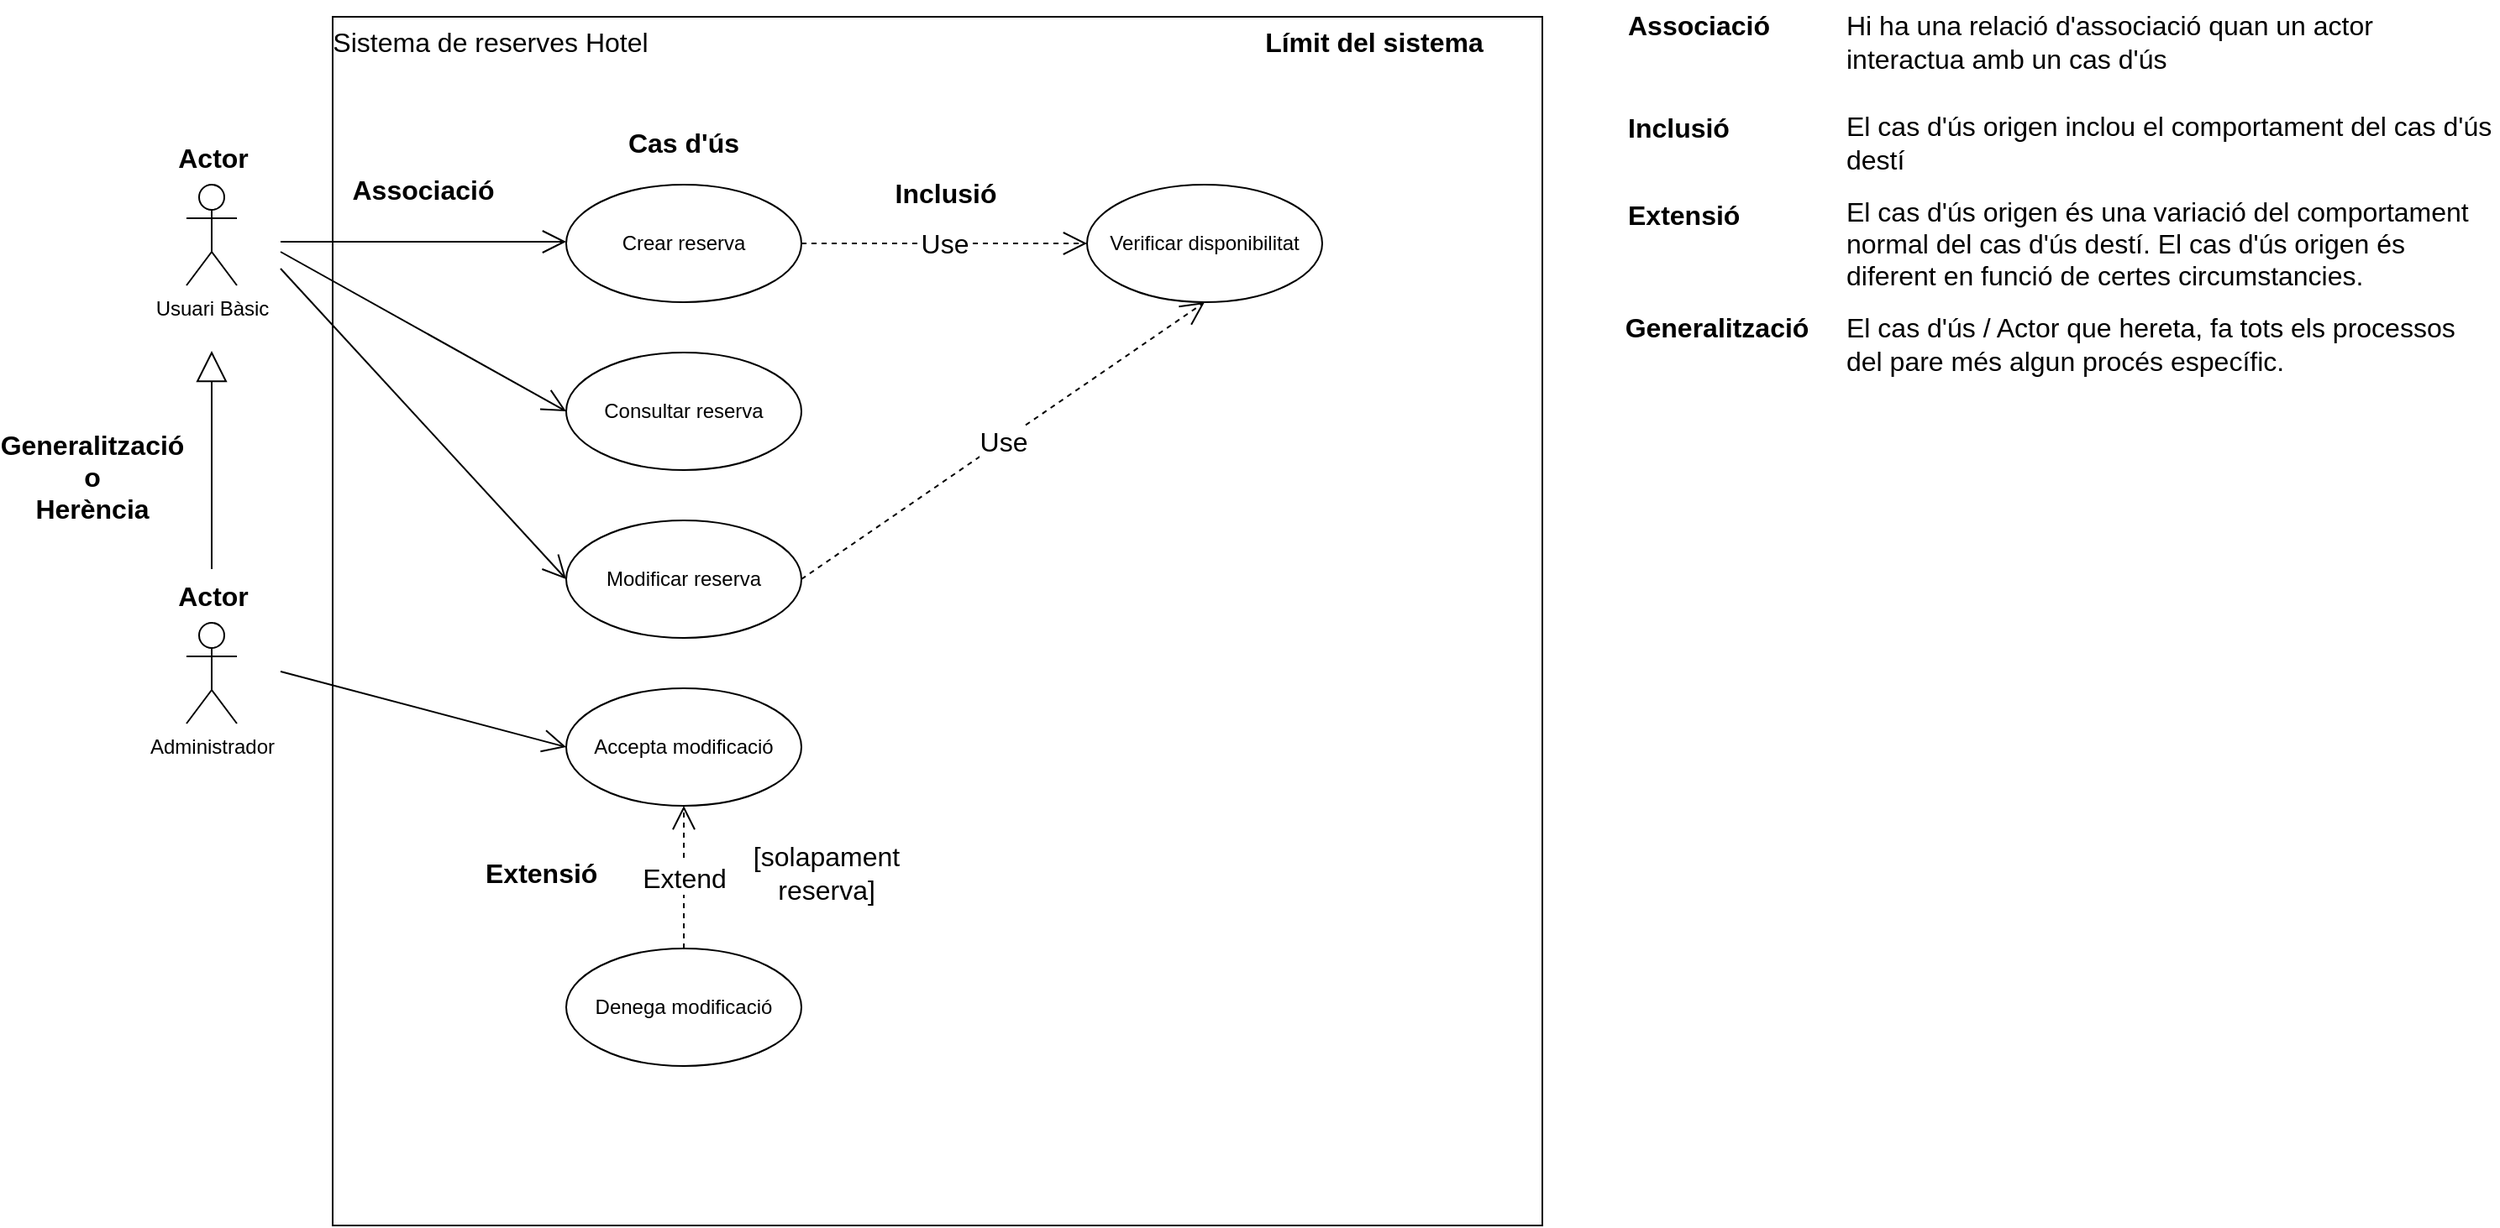 <mxfile version="20.4.1" type="device"><diagram id="D8NpHlz95zWXWExgDa3A" name="Casos d'ús"><mxGraphModel dx="2062" dy="800" grid="1" gridSize="10" guides="1" tooltips="1" connect="1" arrows="1" fold="1" page="1" pageScale="1" pageWidth="827" pageHeight="1169" math="0" shadow="0"><root><mxCell id="0"/><mxCell id="1" parent="0"/><mxCell id="X-TsONlZKvBXIFrD-WgH-1" value="Usuari Bàsic" style="shape=umlActor;verticalLabelPosition=bottom;verticalAlign=top;html=1;outlineConnect=0;" parent="1" vertex="1"><mxGeometry x="194" y="140" width="30" height="60" as="geometry"/></mxCell><mxCell id="X-TsONlZKvBXIFrD-WgH-2" value="" style="whiteSpace=wrap;html=1;aspect=fixed;" parent="1" vertex="1"><mxGeometry x="281" y="40" width="720" height="720" as="geometry"/></mxCell><mxCell id="X-TsONlZKvBXIFrD-WgH-5" value="Administrador" style="shape=umlActor;verticalLabelPosition=bottom;verticalAlign=top;html=1;outlineConnect=0;" parent="1" vertex="1"><mxGeometry x="194" y="401" width="30" height="60" as="geometry"/></mxCell><mxCell id="X-TsONlZKvBXIFrD-WgH-9" value="" style="endArrow=block;endSize=16;endFill=0;html=1;rounded=0;" parent="1" edge="1"><mxGeometry width="160" relative="1" as="geometry"><mxPoint x="209" y="369" as="sourcePoint"/><mxPoint x="209" y="239" as="targetPoint"/></mxGeometry></mxCell><mxCell id="X-TsONlZKvBXIFrD-WgH-10" value="Crear reserva" style="ellipse;whiteSpace=wrap;html=1;" parent="1" vertex="1"><mxGeometry x="420" y="140" width="140" height="70" as="geometry"/></mxCell><mxCell id="X-TsONlZKvBXIFrD-WgH-11" value="Actor" style="text;html=1;strokeColor=none;fillColor=none;align=center;verticalAlign=middle;whiteSpace=wrap;rounded=0;fontStyle=1;fontSize=16;" parent="1" vertex="1"><mxGeometry x="180" y="109" width="60" height="30" as="geometry"/></mxCell><mxCell id="X-TsONlZKvBXIFrD-WgH-12" value="Actor" style="text;html=1;strokeColor=none;fillColor=none;align=center;verticalAlign=middle;whiteSpace=wrap;rounded=0;fontSize=16;fontStyle=1" parent="1" vertex="1"><mxGeometry x="180" y="370" width="60" height="30" as="geometry"/></mxCell><mxCell id="X-TsONlZKvBXIFrD-WgH-13" value="Cas d'ús" style="text;html=1;strokeColor=none;fillColor=none;align=center;verticalAlign=middle;whiteSpace=wrap;rounded=0;fontStyle=1;fontSize=16;" parent="1" vertex="1"><mxGeometry x="435" y="100" width="110" height="30" as="geometry"/></mxCell><mxCell id="X-TsONlZKvBXIFrD-WgH-14" value="Límit del sistema" style="text;html=1;strokeColor=none;fillColor=none;align=center;verticalAlign=middle;whiteSpace=wrap;rounded=0;fontStyle=1;fontSize=16;" parent="1" vertex="1"><mxGeometry x="801" y="40" width="200" height="30" as="geometry"/></mxCell><mxCell id="X-TsONlZKvBXIFrD-WgH-15" value="Sistema de reserves Hotel" style="text;html=1;strokeColor=none;fillColor=none;align=center;verticalAlign=middle;whiteSpace=wrap;rounded=0;fontSize=16;" parent="1" vertex="1"><mxGeometry x="280" y="40" width="190" height="30" as="geometry"/></mxCell><mxCell id="X-TsONlZKvBXIFrD-WgH-16" value="" style="endArrow=open;endFill=1;endSize=12;html=1;rounded=0;fontSize=16;entryX=0;entryY=0.5;entryDx=0;entryDy=0;" parent="1" edge="1"><mxGeometry width="160" relative="1" as="geometry"><mxPoint x="250" y="174" as="sourcePoint"/><mxPoint x="420" y="174" as="targetPoint"/></mxGeometry></mxCell><mxCell id="X-TsONlZKvBXIFrD-WgH-18" value="Associació" style="text;html=1;strokeColor=none;fillColor=none;align=center;verticalAlign=middle;whiteSpace=wrap;rounded=0;fontStyle=1;fontSize=16;" parent="1" vertex="1"><mxGeometry x="280" y="128" width="110" height="30" as="geometry"/></mxCell><mxCell id="X-TsONlZKvBXIFrD-WgH-19" value="Consultar reserva" style="ellipse;whiteSpace=wrap;html=1;" parent="1" vertex="1"><mxGeometry x="420" y="240" width="140" height="70" as="geometry"/></mxCell><mxCell id="X-TsONlZKvBXIFrD-WgH-20" value="Verificar disponibilitat" style="ellipse;whiteSpace=wrap;html=1;" parent="1" vertex="1"><mxGeometry x="730" y="140" width="140" height="70" as="geometry"/></mxCell><mxCell id="X-TsONlZKvBXIFrD-WgH-21" value="Modificar reserva" style="ellipse;whiteSpace=wrap;html=1;" parent="1" vertex="1"><mxGeometry x="420" y="340" width="140" height="70" as="geometry"/></mxCell><mxCell id="X-TsONlZKvBXIFrD-WgH-24" value="Use" style="endArrow=open;endSize=12;dashed=1;html=1;rounded=0;fontSize=16;exitX=1;exitY=0.5;exitDx=0;exitDy=0;entryX=0;entryY=0.5;entryDx=0;entryDy=0;" parent="1" source="X-TsONlZKvBXIFrD-WgH-10" target="X-TsONlZKvBXIFrD-WgH-20" edge="1"><mxGeometry width="160" relative="1" as="geometry"><mxPoint x="450" y="280" as="sourcePoint"/><mxPoint x="610" y="280" as="targetPoint"/></mxGeometry></mxCell><mxCell id="X-TsONlZKvBXIFrD-WgH-25" value="Inclusió" style="text;html=1;strokeColor=none;fillColor=none;align=center;verticalAlign=middle;whiteSpace=wrap;rounded=0;fontStyle=1;fontSize=16;" parent="1" vertex="1"><mxGeometry x="591" y="130" width="110" height="30" as="geometry"/></mxCell><mxCell id="X-TsONlZKvBXIFrD-WgH-26" value="Associació" style="text;html=1;strokeColor=none;fillColor=none;align=left;verticalAlign=middle;whiteSpace=wrap;rounded=0;fontStyle=1;fontSize=16;" parent="1" vertex="1"><mxGeometry x="1050" y="30" width="110" height="30" as="geometry"/></mxCell><mxCell id="X-TsONlZKvBXIFrD-WgH-27" value="Hi ha una relació d'associació quan un actor interactua amb un cas d'ús" style="text;html=1;strokeColor=none;fillColor=none;align=left;verticalAlign=middle;whiteSpace=wrap;rounded=0;fontSize=16;" parent="1" vertex="1"><mxGeometry x="1180" y="40" width="390" height="30" as="geometry"/></mxCell><mxCell id="X-TsONlZKvBXIFrD-WgH-28" value="Inclusió" style="text;html=1;strokeColor=none;fillColor=none;align=left;verticalAlign=middle;whiteSpace=wrap;rounded=0;fontStyle=1;fontSize=16;" parent="1" vertex="1"><mxGeometry x="1050" y="91" width="110" height="30" as="geometry"/></mxCell><mxCell id="X-TsONlZKvBXIFrD-WgH-29" value="El cas d'ús origen inclou el comportament del cas d'ús destí" style="text;html=1;strokeColor=none;fillColor=none;align=left;verticalAlign=middle;whiteSpace=wrap;rounded=0;fontSize=16;" parent="1" vertex="1"><mxGeometry x="1180" y="100" width="390" height="30" as="geometry"/></mxCell><mxCell id="X-TsONlZKvBXIFrD-WgH-30" value="Extensió" style="text;html=1;strokeColor=none;fillColor=none;align=left;verticalAlign=middle;whiteSpace=wrap;rounded=0;fontStyle=1;fontSize=16;" parent="1" vertex="1"><mxGeometry x="1050" y="143" width="110" height="30" as="geometry"/></mxCell><mxCell id="X-TsONlZKvBXIFrD-WgH-31" value="El cas d'ús origen és una variació del comportament normal del cas d'ús destí. El cas d'ús origen és diferent en funció de certes circumstancies." style="text;html=1;strokeColor=none;fillColor=none;align=left;verticalAlign=middle;whiteSpace=wrap;rounded=0;fontSize=16;" parent="1" vertex="1"><mxGeometry x="1180" y="160" width="390" height="30" as="geometry"/></mxCell><mxCell id="X-TsONlZKvBXIFrD-WgH-32" value="" style="endArrow=open;endFill=1;endSize=12;html=1;rounded=0;fontSize=16;entryX=0;entryY=0.5;entryDx=0;entryDy=0;" parent="1" target="X-TsONlZKvBXIFrD-WgH-19" edge="1"><mxGeometry width="160" relative="1" as="geometry"><mxPoint x="250" y="180" as="sourcePoint"/><mxPoint x="430" y="184" as="targetPoint"/></mxGeometry></mxCell><mxCell id="X-TsONlZKvBXIFrD-WgH-33" value="" style="endArrow=open;endFill=1;endSize=12;html=1;rounded=0;fontSize=16;entryX=0;entryY=0.5;entryDx=0;entryDy=0;" parent="1" target="X-TsONlZKvBXIFrD-WgH-21" edge="1"><mxGeometry width="160" relative="1" as="geometry"><mxPoint x="250" y="190" as="sourcePoint"/><mxPoint x="430" y="285" as="targetPoint"/></mxGeometry></mxCell><mxCell id="X-TsONlZKvBXIFrD-WgH-34" value="Accepta modificació" style="ellipse;whiteSpace=wrap;html=1;" parent="1" vertex="1"><mxGeometry x="420" y="440" width="140" height="70" as="geometry"/></mxCell><mxCell id="X-TsONlZKvBXIFrD-WgH-35" value="" style="endArrow=open;endFill=1;endSize=12;html=1;rounded=0;fontSize=16;entryX=0;entryY=0.5;entryDx=0;entryDy=0;" parent="1" target="X-TsONlZKvBXIFrD-WgH-34" edge="1"><mxGeometry width="160" relative="1" as="geometry"><mxPoint x="250" y="430" as="sourcePoint"/><mxPoint x="430" y="385" as="targetPoint"/></mxGeometry></mxCell><mxCell id="X-TsONlZKvBXIFrD-WgH-36" value="Denega modificació" style="ellipse;whiteSpace=wrap;html=1;" parent="1" vertex="1"><mxGeometry x="420" y="595" width="140" height="70" as="geometry"/></mxCell><mxCell id="X-TsONlZKvBXIFrD-WgH-40" value="Extend" style="endArrow=open;endSize=12;dashed=1;html=1;rounded=0;fontSize=16;exitX=0.5;exitY=0;exitDx=0;exitDy=0;entryX=0.5;entryY=1;entryDx=0;entryDy=0;" parent="1" source="X-TsONlZKvBXIFrD-WgH-36" target="X-TsONlZKvBXIFrD-WgH-34" edge="1"><mxGeometry width="160" relative="1" as="geometry"><mxPoint x="450" y="390" as="sourcePoint"/><mxPoint x="610" y="390" as="targetPoint"/></mxGeometry></mxCell><mxCell id="X-TsONlZKvBXIFrD-WgH-41" value="Use" style="endArrow=open;endSize=12;dashed=1;html=1;rounded=0;fontSize=16;exitX=1;exitY=0.5;exitDx=0;exitDy=0;entryX=0.5;entryY=1;entryDx=0;entryDy=0;" parent="1" source="X-TsONlZKvBXIFrD-WgH-21" target="X-TsONlZKvBXIFrD-WgH-20" edge="1"><mxGeometry width="160" relative="1" as="geometry"><mxPoint x="570" y="185" as="sourcePoint"/><mxPoint x="740" y="185" as="targetPoint"/></mxGeometry></mxCell><mxCell id="X-TsONlZKvBXIFrD-WgH-42" value="Generalització o &lt;br&gt;Herència" style="text;html=1;strokeColor=none;fillColor=none;align=center;verticalAlign=middle;whiteSpace=wrap;rounded=0;fontStyle=1;fontSize=16;" parent="1" vertex="1"><mxGeometry x="83" y="299" width="110" height="30" as="geometry"/></mxCell><mxCell id="X-TsONlZKvBXIFrD-WgH-43" value="Generalització" style="text;html=1;strokeColor=none;fillColor=none;align=center;verticalAlign=middle;whiteSpace=wrap;rounded=0;fontStyle=1;fontSize=16;" parent="1" vertex="1"><mxGeometry x="1050" y="210" width="110" height="30" as="geometry"/></mxCell><mxCell id="X-TsONlZKvBXIFrD-WgH-44" value="El cas d'ús / Actor que hereta, fa tots els processos del pare més algun procés específic." style="text;html=1;strokeColor=none;fillColor=none;align=left;verticalAlign=middle;whiteSpace=wrap;rounded=0;fontSize=16;" parent="1" vertex="1"><mxGeometry x="1180" y="220" width="390" height="30" as="geometry"/></mxCell><mxCell id="X-TsONlZKvBXIFrD-WgH-45" value="[solapament reserva]" style="text;html=1;strokeColor=none;fillColor=none;align=center;verticalAlign=middle;whiteSpace=wrap;rounded=0;fontSize=16;" parent="1" vertex="1"><mxGeometry x="545" y="535" width="60" height="30" as="geometry"/></mxCell><mxCell id="bcKtse5LjBX6eV3W7PVq-1" value="Extensió" style="text;html=1;strokeColor=none;fillColor=none;align=left;verticalAlign=middle;whiteSpace=wrap;rounded=0;fontStyle=1;fontSize=16;" parent="1" vertex="1"><mxGeometry x="370" y="535" width="110" height="30" as="geometry"/></mxCell></root></mxGraphModel></diagram></mxfile>